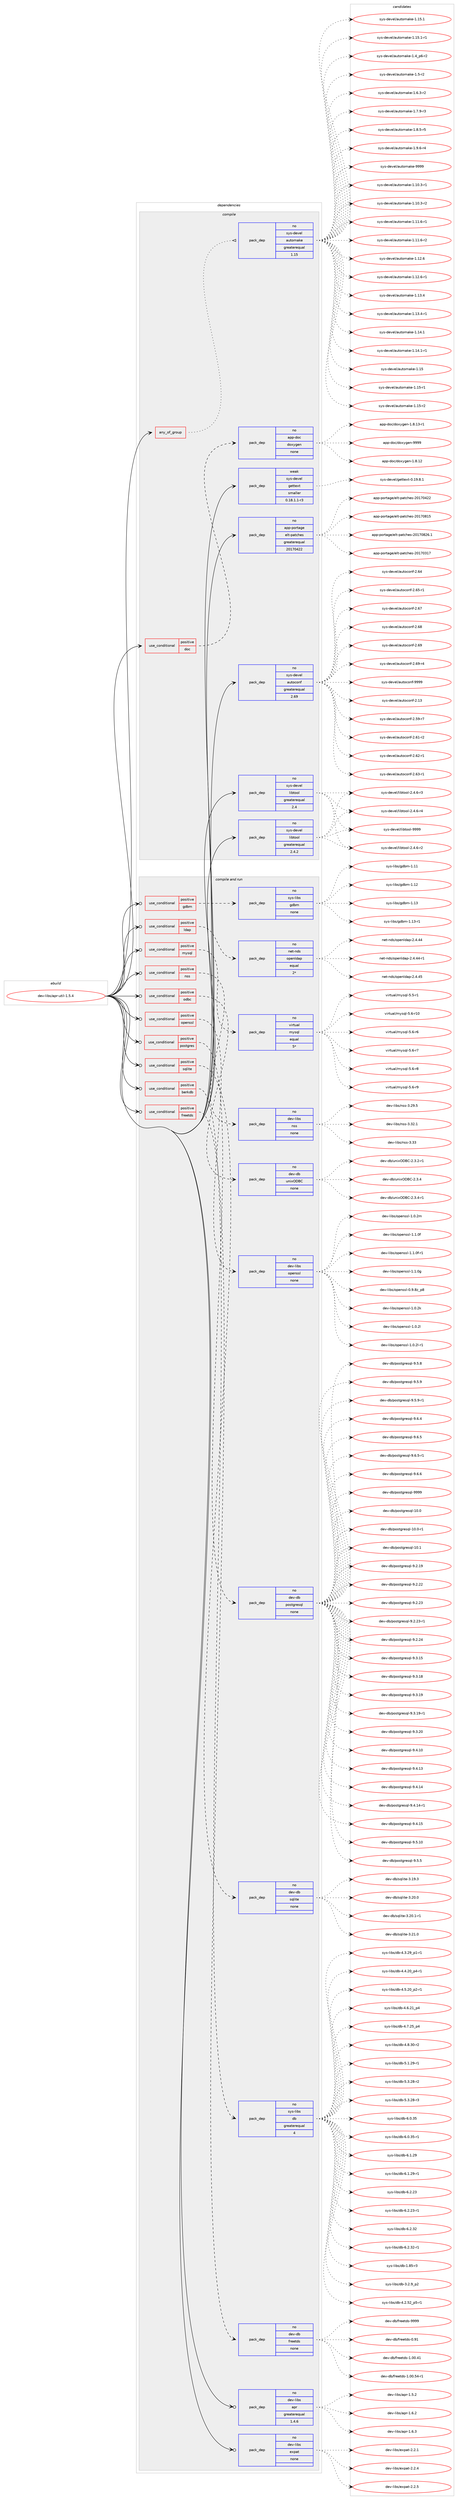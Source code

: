 digraph prolog {

# *************
# Graph options
# *************

newrank=true;
concentrate=true;
compound=true;
graph [rankdir=LR,fontname=Helvetica,fontsize=10,ranksep=1.5];#, ranksep=2.5, nodesep=0.2];
edge  [arrowhead=vee];
node  [fontname=Helvetica,fontsize=10];

# **********
# The ebuild
# **********

subgraph cluster_leftcol {
color=gray;
rank=same;
label=<<i>ebuild</i>>;
id [label="dev-libs/apr-util-1.5.4", color=red, width=4, href="../dev-libs/apr-util-1.5.4.svg"];
}

# ****************
# The dependencies
# ****************

subgraph cluster_midcol {
color=gray;
label=<<i>dependencies</i>>;
subgraph cluster_compile {
fillcolor="#eeeeee";
style=filled;
label=<<i>compile</i>>;
subgraph any3181 {
dependency111202 [label=<<TABLE BORDER="0" CELLBORDER="1" CELLSPACING="0" CELLPADDING="4"><TR><TD CELLPADDING="10">any_of_group</TD></TR></TABLE>>, shape=none, color=red];subgraph pack83842 {
dependency111203 [label=<<TABLE BORDER="0" CELLBORDER="1" CELLSPACING="0" CELLPADDING="4" WIDTH="220"><TR><TD ROWSPAN="6" CELLPADDING="30">pack_dep</TD></TR><TR><TD WIDTH="110">no</TD></TR><TR><TD>sys-devel</TD></TR><TR><TD>automake</TD></TR><TR><TD>greaterequal</TD></TR><TR><TD>1.15</TD></TR></TABLE>>, shape=none, color=blue];
}
dependency111202:e -> dependency111203:w [weight=20,style="dotted",arrowhead="oinv"];
}
id:e -> dependency111202:w [weight=20,style="solid",arrowhead="vee"];
subgraph cond24149 {
dependency111204 [label=<<TABLE BORDER="0" CELLBORDER="1" CELLSPACING="0" CELLPADDING="4"><TR><TD ROWSPAN="3" CELLPADDING="10">use_conditional</TD></TR><TR><TD>positive</TD></TR><TR><TD>doc</TD></TR></TABLE>>, shape=none, color=red];
subgraph pack83843 {
dependency111205 [label=<<TABLE BORDER="0" CELLBORDER="1" CELLSPACING="0" CELLPADDING="4" WIDTH="220"><TR><TD ROWSPAN="6" CELLPADDING="30">pack_dep</TD></TR><TR><TD WIDTH="110">no</TD></TR><TR><TD>app-doc</TD></TR><TR><TD>doxygen</TD></TR><TR><TD>none</TD></TR><TR><TD></TD></TR></TABLE>>, shape=none, color=blue];
}
dependency111204:e -> dependency111205:w [weight=20,style="dashed",arrowhead="vee"];
}
id:e -> dependency111204:w [weight=20,style="solid",arrowhead="vee"];
subgraph pack83844 {
dependency111206 [label=<<TABLE BORDER="0" CELLBORDER="1" CELLSPACING="0" CELLPADDING="4" WIDTH="220"><TR><TD ROWSPAN="6" CELLPADDING="30">pack_dep</TD></TR><TR><TD WIDTH="110">no</TD></TR><TR><TD>app-portage</TD></TR><TR><TD>elt-patches</TD></TR><TR><TD>greaterequal</TD></TR><TR><TD>20170422</TD></TR></TABLE>>, shape=none, color=blue];
}
id:e -> dependency111206:w [weight=20,style="solid",arrowhead="vee"];
subgraph pack83845 {
dependency111207 [label=<<TABLE BORDER="0" CELLBORDER="1" CELLSPACING="0" CELLPADDING="4" WIDTH="220"><TR><TD ROWSPAN="6" CELLPADDING="30">pack_dep</TD></TR><TR><TD WIDTH="110">no</TD></TR><TR><TD>sys-devel</TD></TR><TR><TD>autoconf</TD></TR><TR><TD>greaterequal</TD></TR><TR><TD>2.69</TD></TR></TABLE>>, shape=none, color=blue];
}
id:e -> dependency111207:w [weight=20,style="solid",arrowhead="vee"];
subgraph pack83846 {
dependency111208 [label=<<TABLE BORDER="0" CELLBORDER="1" CELLSPACING="0" CELLPADDING="4" WIDTH="220"><TR><TD ROWSPAN="6" CELLPADDING="30">pack_dep</TD></TR><TR><TD WIDTH="110">no</TD></TR><TR><TD>sys-devel</TD></TR><TR><TD>libtool</TD></TR><TR><TD>greaterequal</TD></TR><TR><TD>2.4</TD></TR></TABLE>>, shape=none, color=blue];
}
id:e -> dependency111208:w [weight=20,style="solid",arrowhead="vee"];
subgraph pack83847 {
dependency111209 [label=<<TABLE BORDER="0" CELLBORDER="1" CELLSPACING="0" CELLPADDING="4" WIDTH="220"><TR><TD ROWSPAN="6" CELLPADDING="30">pack_dep</TD></TR><TR><TD WIDTH="110">no</TD></TR><TR><TD>sys-devel</TD></TR><TR><TD>libtool</TD></TR><TR><TD>greaterequal</TD></TR><TR><TD>2.4.2</TD></TR></TABLE>>, shape=none, color=blue];
}
id:e -> dependency111209:w [weight=20,style="solid",arrowhead="vee"];
subgraph pack83848 {
dependency111210 [label=<<TABLE BORDER="0" CELLBORDER="1" CELLSPACING="0" CELLPADDING="4" WIDTH="220"><TR><TD ROWSPAN="6" CELLPADDING="30">pack_dep</TD></TR><TR><TD WIDTH="110">weak</TD></TR><TR><TD>sys-devel</TD></TR><TR><TD>gettext</TD></TR><TR><TD>smaller</TD></TR><TR><TD>0.18.1.1-r3</TD></TR></TABLE>>, shape=none, color=blue];
}
id:e -> dependency111210:w [weight=20,style="solid",arrowhead="vee"];
}
subgraph cluster_compileandrun {
fillcolor="#eeeeee";
style=filled;
label=<<i>compile and run</i>>;
subgraph cond24150 {
dependency111211 [label=<<TABLE BORDER="0" CELLBORDER="1" CELLSPACING="0" CELLPADDING="4"><TR><TD ROWSPAN="3" CELLPADDING="10">use_conditional</TD></TR><TR><TD>positive</TD></TR><TR><TD>berkdb</TD></TR></TABLE>>, shape=none, color=red];
subgraph pack83849 {
dependency111212 [label=<<TABLE BORDER="0" CELLBORDER="1" CELLSPACING="0" CELLPADDING="4" WIDTH="220"><TR><TD ROWSPAN="6" CELLPADDING="30">pack_dep</TD></TR><TR><TD WIDTH="110">no</TD></TR><TR><TD>sys-libs</TD></TR><TR><TD>db</TD></TR><TR><TD>greaterequal</TD></TR><TR><TD>4</TD></TR></TABLE>>, shape=none, color=blue];
}
dependency111211:e -> dependency111212:w [weight=20,style="dashed",arrowhead="vee"];
}
id:e -> dependency111211:w [weight=20,style="solid",arrowhead="odotvee"];
subgraph cond24151 {
dependency111213 [label=<<TABLE BORDER="0" CELLBORDER="1" CELLSPACING="0" CELLPADDING="4"><TR><TD ROWSPAN="3" CELLPADDING="10">use_conditional</TD></TR><TR><TD>positive</TD></TR><TR><TD>freetds</TD></TR></TABLE>>, shape=none, color=red];
subgraph pack83850 {
dependency111214 [label=<<TABLE BORDER="0" CELLBORDER="1" CELLSPACING="0" CELLPADDING="4" WIDTH="220"><TR><TD ROWSPAN="6" CELLPADDING="30">pack_dep</TD></TR><TR><TD WIDTH="110">no</TD></TR><TR><TD>dev-db</TD></TR><TR><TD>freetds</TD></TR><TR><TD>none</TD></TR><TR><TD></TD></TR></TABLE>>, shape=none, color=blue];
}
dependency111213:e -> dependency111214:w [weight=20,style="dashed",arrowhead="vee"];
}
id:e -> dependency111213:w [weight=20,style="solid",arrowhead="odotvee"];
subgraph cond24152 {
dependency111215 [label=<<TABLE BORDER="0" CELLBORDER="1" CELLSPACING="0" CELLPADDING="4"><TR><TD ROWSPAN="3" CELLPADDING="10">use_conditional</TD></TR><TR><TD>positive</TD></TR><TR><TD>gdbm</TD></TR></TABLE>>, shape=none, color=red];
subgraph pack83851 {
dependency111216 [label=<<TABLE BORDER="0" CELLBORDER="1" CELLSPACING="0" CELLPADDING="4" WIDTH="220"><TR><TD ROWSPAN="6" CELLPADDING="30">pack_dep</TD></TR><TR><TD WIDTH="110">no</TD></TR><TR><TD>sys-libs</TD></TR><TR><TD>gdbm</TD></TR><TR><TD>none</TD></TR><TR><TD></TD></TR></TABLE>>, shape=none, color=blue];
}
dependency111215:e -> dependency111216:w [weight=20,style="dashed",arrowhead="vee"];
}
id:e -> dependency111215:w [weight=20,style="solid",arrowhead="odotvee"];
subgraph cond24153 {
dependency111217 [label=<<TABLE BORDER="0" CELLBORDER="1" CELLSPACING="0" CELLPADDING="4"><TR><TD ROWSPAN="3" CELLPADDING="10">use_conditional</TD></TR><TR><TD>positive</TD></TR><TR><TD>ldap</TD></TR></TABLE>>, shape=none, color=red];
subgraph pack83852 {
dependency111218 [label=<<TABLE BORDER="0" CELLBORDER="1" CELLSPACING="0" CELLPADDING="4" WIDTH="220"><TR><TD ROWSPAN="6" CELLPADDING="30">pack_dep</TD></TR><TR><TD WIDTH="110">no</TD></TR><TR><TD>net-nds</TD></TR><TR><TD>openldap</TD></TR><TR><TD>equal</TD></TR><TR><TD>2*</TD></TR></TABLE>>, shape=none, color=blue];
}
dependency111217:e -> dependency111218:w [weight=20,style="dashed",arrowhead="vee"];
}
id:e -> dependency111217:w [weight=20,style="solid",arrowhead="odotvee"];
subgraph cond24154 {
dependency111219 [label=<<TABLE BORDER="0" CELLBORDER="1" CELLSPACING="0" CELLPADDING="4"><TR><TD ROWSPAN="3" CELLPADDING="10">use_conditional</TD></TR><TR><TD>positive</TD></TR><TR><TD>mysql</TD></TR></TABLE>>, shape=none, color=red];
subgraph pack83853 {
dependency111220 [label=<<TABLE BORDER="0" CELLBORDER="1" CELLSPACING="0" CELLPADDING="4" WIDTH="220"><TR><TD ROWSPAN="6" CELLPADDING="30">pack_dep</TD></TR><TR><TD WIDTH="110">no</TD></TR><TR><TD>virtual</TD></TR><TR><TD>mysql</TD></TR><TR><TD>equal</TD></TR><TR><TD>5*</TD></TR></TABLE>>, shape=none, color=blue];
}
dependency111219:e -> dependency111220:w [weight=20,style="dashed",arrowhead="vee"];
}
id:e -> dependency111219:w [weight=20,style="solid",arrowhead="odotvee"];
subgraph cond24155 {
dependency111221 [label=<<TABLE BORDER="0" CELLBORDER="1" CELLSPACING="0" CELLPADDING="4"><TR><TD ROWSPAN="3" CELLPADDING="10">use_conditional</TD></TR><TR><TD>positive</TD></TR><TR><TD>nss</TD></TR></TABLE>>, shape=none, color=red];
subgraph pack83854 {
dependency111222 [label=<<TABLE BORDER="0" CELLBORDER="1" CELLSPACING="0" CELLPADDING="4" WIDTH="220"><TR><TD ROWSPAN="6" CELLPADDING="30">pack_dep</TD></TR><TR><TD WIDTH="110">no</TD></TR><TR><TD>dev-libs</TD></TR><TR><TD>nss</TD></TR><TR><TD>none</TD></TR><TR><TD></TD></TR></TABLE>>, shape=none, color=blue];
}
dependency111221:e -> dependency111222:w [weight=20,style="dashed",arrowhead="vee"];
}
id:e -> dependency111221:w [weight=20,style="solid",arrowhead="odotvee"];
subgraph cond24156 {
dependency111223 [label=<<TABLE BORDER="0" CELLBORDER="1" CELLSPACING="0" CELLPADDING="4"><TR><TD ROWSPAN="3" CELLPADDING="10">use_conditional</TD></TR><TR><TD>positive</TD></TR><TR><TD>odbc</TD></TR></TABLE>>, shape=none, color=red];
subgraph pack83855 {
dependency111224 [label=<<TABLE BORDER="0" CELLBORDER="1" CELLSPACING="0" CELLPADDING="4" WIDTH="220"><TR><TD ROWSPAN="6" CELLPADDING="30">pack_dep</TD></TR><TR><TD WIDTH="110">no</TD></TR><TR><TD>dev-db</TD></TR><TR><TD>unixODBC</TD></TR><TR><TD>none</TD></TR><TR><TD></TD></TR></TABLE>>, shape=none, color=blue];
}
dependency111223:e -> dependency111224:w [weight=20,style="dashed",arrowhead="vee"];
}
id:e -> dependency111223:w [weight=20,style="solid",arrowhead="odotvee"];
subgraph cond24157 {
dependency111225 [label=<<TABLE BORDER="0" CELLBORDER="1" CELLSPACING="0" CELLPADDING="4"><TR><TD ROWSPAN="3" CELLPADDING="10">use_conditional</TD></TR><TR><TD>positive</TD></TR><TR><TD>openssl</TD></TR></TABLE>>, shape=none, color=red];
subgraph pack83856 {
dependency111226 [label=<<TABLE BORDER="0" CELLBORDER="1" CELLSPACING="0" CELLPADDING="4" WIDTH="220"><TR><TD ROWSPAN="6" CELLPADDING="30">pack_dep</TD></TR><TR><TD WIDTH="110">no</TD></TR><TR><TD>dev-libs</TD></TR><TR><TD>openssl</TD></TR><TR><TD>none</TD></TR><TR><TD></TD></TR></TABLE>>, shape=none, color=blue];
}
dependency111225:e -> dependency111226:w [weight=20,style="dashed",arrowhead="vee"];
}
id:e -> dependency111225:w [weight=20,style="solid",arrowhead="odotvee"];
subgraph cond24158 {
dependency111227 [label=<<TABLE BORDER="0" CELLBORDER="1" CELLSPACING="0" CELLPADDING="4"><TR><TD ROWSPAN="3" CELLPADDING="10">use_conditional</TD></TR><TR><TD>positive</TD></TR><TR><TD>postgres</TD></TR></TABLE>>, shape=none, color=red];
subgraph pack83857 {
dependency111228 [label=<<TABLE BORDER="0" CELLBORDER="1" CELLSPACING="0" CELLPADDING="4" WIDTH="220"><TR><TD ROWSPAN="6" CELLPADDING="30">pack_dep</TD></TR><TR><TD WIDTH="110">no</TD></TR><TR><TD>dev-db</TD></TR><TR><TD>postgresql</TD></TR><TR><TD>none</TD></TR><TR><TD></TD></TR></TABLE>>, shape=none, color=blue];
}
dependency111227:e -> dependency111228:w [weight=20,style="dashed",arrowhead="vee"];
}
id:e -> dependency111227:w [weight=20,style="solid",arrowhead="odotvee"];
subgraph cond24159 {
dependency111229 [label=<<TABLE BORDER="0" CELLBORDER="1" CELLSPACING="0" CELLPADDING="4"><TR><TD ROWSPAN="3" CELLPADDING="10">use_conditional</TD></TR><TR><TD>positive</TD></TR><TR><TD>sqlite</TD></TR></TABLE>>, shape=none, color=red];
subgraph pack83858 {
dependency111230 [label=<<TABLE BORDER="0" CELLBORDER="1" CELLSPACING="0" CELLPADDING="4" WIDTH="220"><TR><TD ROWSPAN="6" CELLPADDING="30">pack_dep</TD></TR><TR><TD WIDTH="110">no</TD></TR><TR><TD>dev-db</TD></TR><TR><TD>sqlite</TD></TR><TR><TD>none</TD></TR><TR><TD></TD></TR></TABLE>>, shape=none, color=blue];
}
dependency111229:e -> dependency111230:w [weight=20,style="dashed",arrowhead="vee"];
}
id:e -> dependency111229:w [weight=20,style="solid",arrowhead="odotvee"];
subgraph pack83859 {
dependency111231 [label=<<TABLE BORDER="0" CELLBORDER="1" CELLSPACING="0" CELLPADDING="4" WIDTH="220"><TR><TD ROWSPAN="6" CELLPADDING="30">pack_dep</TD></TR><TR><TD WIDTH="110">no</TD></TR><TR><TD>dev-libs</TD></TR><TR><TD>apr</TD></TR><TR><TD>greaterequal</TD></TR><TR><TD>1.4.6</TD></TR></TABLE>>, shape=none, color=blue];
}
id:e -> dependency111231:w [weight=20,style="solid",arrowhead="odotvee"];
subgraph pack83860 {
dependency111232 [label=<<TABLE BORDER="0" CELLBORDER="1" CELLSPACING="0" CELLPADDING="4" WIDTH="220"><TR><TD ROWSPAN="6" CELLPADDING="30">pack_dep</TD></TR><TR><TD WIDTH="110">no</TD></TR><TR><TD>dev-libs</TD></TR><TR><TD>expat</TD></TR><TR><TD>none</TD></TR><TR><TD></TD></TR></TABLE>>, shape=none, color=blue];
}
id:e -> dependency111232:w [weight=20,style="solid",arrowhead="odotvee"];
}
subgraph cluster_run {
fillcolor="#eeeeee";
style=filled;
label=<<i>run</i>>;
}
}

# **************
# The candidates
# **************

subgraph cluster_choices {
rank=same;
color=gray;
label=<<i>candidates</i>>;

subgraph choice83842 {
color=black;
nodesep=1;
choice11512111545100101118101108479711711611110997107101454946494846514511449 [label="sys-devel/automake-1.10.3-r1", color=red, width=4,href="../sys-devel/automake-1.10.3-r1.svg"];
choice11512111545100101118101108479711711611110997107101454946494846514511450 [label="sys-devel/automake-1.10.3-r2", color=red, width=4,href="../sys-devel/automake-1.10.3-r2.svg"];
choice11512111545100101118101108479711711611110997107101454946494946544511449 [label="sys-devel/automake-1.11.6-r1", color=red, width=4,href="../sys-devel/automake-1.11.6-r1.svg"];
choice11512111545100101118101108479711711611110997107101454946494946544511450 [label="sys-devel/automake-1.11.6-r2", color=red, width=4,href="../sys-devel/automake-1.11.6-r2.svg"];
choice1151211154510010111810110847971171161111099710710145494649504654 [label="sys-devel/automake-1.12.6", color=red, width=4,href="../sys-devel/automake-1.12.6.svg"];
choice11512111545100101118101108479711711611110997107101454946495046544511449 [label="sys-devel/automake-1.12.6-r1", color=red, width=4,href="../sys-devel/automake-1.12.6-r1.svg"];
choice1151211154510010111810110847971171161111099710710145494649514652 [label="sys-devel/automake-1.13.4", color=red, width=4,href="../sys-devel/automake-1.13.4.svg"];
choice11512111545100101118101108479711711611110997107101454946495146524511449 [label="sys-devel/automake-1.13.4-r1", color=red, width=4,href="../sys-devel/automake-1.13.4-r1.svg"];
choice1151211154510010111810110847971171161111099710710145494649524649 [label="sys-devel/automake-1.14.1", color=red, width=4,href="../sys-devel/automake-1.14.1.svg"];
choice11512111545100101118101108479711711611110997107101454946495246494511449 [label="sys-devel/automake-1.14.1-r1", color=red, width=4,href="../sys-devel/automake-1.14.1-r1.svg"];
choice115121115451001011181011084797117116111109971071014549464953 [label="sys-devel/automake-1.15", color=red, width=4,href="../sys-devel/automake-1.15.svg"];
choice1151211154510010111810110847971171161111099710710145494649534511449 [label="sys-devel/automake-1.15-r1", color=red, width=4,href="../sys-devel/automake-1.15-r1.svg"];
choice1151211154510010111810110847971171161111099710710145494649534511450 [label="sys-devel/automake-1.15-r2", color=red, width=4,href="../sys-devel/automake-1.15-r2.svg"];
choice1151211154510010111810110847971171161111099710710145494649534649 [label="sys-devel/automake-1.15.1", color=red, width=4,href="../sys-devel/automake-1.15.1.svg"];
choice11512111545100101118101108479711711611110997107101454946495346494511449 [label="sys-devel/automake-1.15.1-r1", color=red, width=4,href="../sys-devel/automake-1.15.1-r1.svg"];
choice115121115451001011181011084797117116111109971071014549465295112544511450 [label="sys-devel/automake-1.4_p6-r2", color=red, width=4,href="../sys-devel/automake-1.4_p6-r2.svg"];
choice11512111545100101118101108479711711611110997107101454946534511450 [label="sys-devel/automake-1.5-r2", color=red, width=4,href="../sys-devel/automake-1.5-r2.svg"];
choice115121115451001011181011084797117116111109971071014549465446514511450 [label="sys-devel/automake-1.6.3-r2", color=red, width=4,href="../sys-devel/automake-1.6.3-r2.svg"];
choice115121115451001011181011084797117116111109971071014549465546574511451 [label="sys-devel/automake-1.7.9-r3", color=red, width=4,href="../sys-devel/automake-1.7.9-r3.svg"];
choice115121115451001011181011084797117116111109971071014549465646534511453 [label="sys-devel/automake-1.8.5-r5", color=red, width=4,href="../sys-devel/automake-1.8.5-r5.svg"];
choice115121115451001011181011084797117116111109971071014549465746544511452 [label="sys-devel/automake-1.9.6-r4", color=red, width=4,href="../sys-devel/automake-1.9.6-r4.svg"];
choice115121115451001011181011084797117116111109971071014557575757 [label="sys-devel/automake-9999", color=red, width=4,href="../sys-devel/automake-9999.svg"];
dependency111203:e -> choice11512111545100101118101108479711711611110997107101454946494846514511449:w [style=dotted,weight="100"];
dependency111203:e -> choice11512111545100101118101108479711711611110997107101454946494846514511450:w [style=dotted,weight="100"];
dependency111203:e -> choice11512111545100101118101108479711711611110997107101454946494946544511449:w [style=dotted,weight="100"];
dependency111203:e -> choice11512111545100101118101108479711711611110997107101454946494946544511450:w [style=dotted,weight="100"];
dependency111203:e -> choice1151211154510010111810110847971171161111099710710145494649504654:w [style=dotted,weight="100"];
dependency111203:e -> choice11512111545100101118101108479711711611110997107101454946495046544511449:w [style=dotted,weight="100"];
dependency111203:e -> choice1151211154510010111810110847971171161111099710710145494649514652:w [style=dotted,weight="100"];
dependency111203:e -> choice11512111545100101118101108479711711611110997107101454946495146524511449:w [style=dotted,weight="100"];
dependency111203:e -> choice1151211154510010111810110847971171161111099710710145494649524649:w [style=dotted,weight="100"];
dependency111203:e -> choice11512111545100101118101108479711711611110997107101454946495246494511449:w [style=dotted,weight="100"];
dependency111203:e -> choice115121115451001011181011084797117116111109971071014549464953:w [style=dotted,weight="100"];
dependency111203:e -> choice1151211154510010111810110847971171161111099710710145494649534511449:w [style=dotted,weight="100"];
dependency111203:e -> choice1151211154510010111810110847971171161111099710710145494649534511450:w [style=dotted,weight="100"];
dependency111203:e -> choice1151211154510010111810110847971171161111099710710145494649534649:w [style=dotted,weight="100"];
dependency111203:e -> choice11512111545100101118101108479711711611110997107101454946495346494511449:w [style=dotted,weight="100"];
dependency111203:e -> choice115121115451001011181011084797117116111109971071014549465295112544511450:w [style=dotted,weight="100"];
dependency111203:e -> choice11512111545100101118101108479711711611110997107101454946534511450:w [style=dotted,weight="100"];
dependency111203:e -> choice115121115451001011181011084797117116111109971071014549465446514511450:w [style=dotted,weight="100"];
dependency111203:e -> choice115121115451001011181011084797117116111109971071014549465546574511451:w [style=dotted,weight="100"];
dependency111203:e -> choice115121115451001011181011084797117116111109971071014549465646534511453:w [style=dotted,weight="100"];
dependency111203:e -> choice115121115451001011181011084797117116111109971071014549465746544511452:w [style=dotted,weight="100"];
dependency111203:e -> choice115121115451001011181011084797117116111109971071014557575757:w [style=dotted,weight="100"];
}
subgraph choice83843 {
color=black;
nodesep=1;
choice9711211245100111994710011112012110310111045494656464950 [label="app-doc/doxygen-1.8.12", color=red, width=4,href="../app-doc/doxygen-1.8.12.svg"];
choice97112112451001119947100111120121103101110454946564649514511449 [label="app-doc/doxygen-1.8.13-r1", color=red, width=4,href="../app-doc/doxygen-1.8.13-r1.svg"];
choice971121124510011199471001111201211031011104557575757 [label="app-doc/doxygen-9999", color=red, width=4,href="../app-doc/doxygen-9999.svg"];
dependency111205:e -> choice9711211245100111994710011112012110310111045494656464950:w [style=dotted,weight="100"];
dependency111205:e -> choice97112112451001119947100111120121103101110454946564649514511449:w [style=dotted,weight="100"];
dependency111205:e -> choice971121124510011199471001111201211031011104557575757:w [style=dotted,weight="100"];
}
subgraph choice83844 {
color=black;
nodesep=1;
choice97112112451121111141169710310147101108116451129711699104101115455048495548514955 [label="app-portage/elt-patches-20170317", color=red, width=4,href="../app-portage/elt-patches-20170317.svg"];
choice97112112451121111141169710310147101108116451129711699104101115455048495548525050 [label="app-portage/elt-patches-20170422", color=red, width=4,href="../app-portage/elt-patches-20170422.svg"];
choice97112112451121111141169710310147101108116451129711699104101115455048495548564953 [label="app-portage/elt-patches-20170815", color=red, width=4,href="../app-portage/elt-patches-20170815.svg"];
choice971121124511211111411697103101471011081164511297116991041011154550484955485650544649 [label="app-portage/elt-patches-20170826.1", color=red, width=4,href="../app-portage/elt-patches-20170826.1.svg"];
dependency111206:e -> choice97112112451121111141169710310147101108116451129711699104101115455048495548514955:w [style=dotted,weight="100"];
dependency111206:e -> choice97112112451121111141169710310147101108116451129711699104101115455048495548525050:w [style=dotted,weight="100"];
dependency111206:e -> choice97112112451121111141169710310147101108116451129711699104101115455048495548564953:w [style=dotted,weight="100"];
dependency111206:e -> choice971121124511211111411697103101471011081164511297116991041011154550484955485650544649:w [style=dotted,weight="100"];
}
subgraph choice83845 {
color=black;
nodesep=1;
choice115121115451001011181011084797117116111991111101024550464951 [label="sys-devel/autoconf-2.13", color=red, width=4,href="../sys-devel/autoconf-2.13.svg"];
choice1151211154510010111810110847971171161119911111010245504653574511455 [label="sys-devel/autoconf-2.59-r7", color=red, width=4,href="../sys-devel/autoconf-2.59-r7.svg"];
choice1151211154510010111810110847971171161119911111010245504654494511450 [label="sys-devel/autoconf-2.61-r2", color=red, width=4,href="../sys-devel/autoconf-2.61-r2.svg"];
choice1151211154510010111810110847971171161119911111010245504654504511449 [label="sys-devel/autoconf-2.62-r1", color=red, width=4,href="../sys-devel/autoconf-2.62-r1.svg"];
choice1151211154510010111810110847971171161119911111010245504654514511449 [label="sys-devel/autoconf-2.63-r1", color=red, width=4,href="../sys-devel/autoconf-2.63-r1.svg"];
choice115121115451001011181011084797117116111991111101024550465452 [label="sys-devel/autoconf-2.64", color=red, width=4,href="../sys-devel/autoconf-2.64.svg"];
choice1151211154510010111810110847971171161119911111010245504654534511449 [label="sys-devel/autoconf-2.65-r1", color=red, width=4,href="../sys-devel/autoconf-2.65-r1.svg"];
choice115121115451001011181011084797117116111991111101024550465455 [label="sys-devel/autoconf-2.67", color=red, width=4,href="../sys-devel/autoconf-2.67.svg"];
choice115121115451001011181011084797117116111991111101024550465456 [label="sys-devel/autoconf-2.68", color=red, width=4,href="../sys-devel/autoconf-2.68.svg"];
choice115121115451001011181011084797117116111991111101024550465457 [label="sys-devel/autoconf-2.69", color=red, width=4,href="../sys-devel/autoconf-2.69.svg"];
choice1151211154510010111810110847971171161119911111010245504654574511452 [label="sys-devel/autoconf-2.69-r4", color=red, width=4,href="../sys-devel/autoconf-2.69-r4.svg"];
choice115121115451001011181011084797117116111991111101024557575757 [label="sys-devel/autoconf-9999", color=red, width=4,href="../sys-devel/autoconf-9999.svg"];
dependency111207:e -> choice115121115451001011181011084797117116111991111101024550464951:w [style=dotted,weight="100"];
dependency111207:e -> choice1151211154510010111810110847971171161119911111010245504653574511455:w [style=dotted,weight="100"];
dependency111207:e -> choice1151211154510010111810110847971171161119911111010245504654494511450:w [style=dotted,weight="100"];
dependency111207:e -> choice1151211154510010111810110847971171161119911111010245504654504511449:w [style=dotted,weight="100"];
dependency111207:e -> choice1151211154510010111810110847971171161119911111010245504654514511449:w [style=dotted,weight="100"];
dependency111207:e -> choice115121115451001011181011084797117116111991111101024550465452:w [style=dotted,weight="100"];
dependency111207:e -> choice1151211154510010111810110847971171161119911111010245504654534511449:w [style=dotted,weight="100"];
dependency111207:e -> choice115121115451001011181011084797117116111991111101024550465455:w [style=dotted,weight="100"];
dependency111207:e -> choice115121115451001011181011084797117116111991111101024550465456:w [style=dotted,weight="100"];
dependency111207:e -> choice115121115451001011181011084797117116111991111101024550465457:w [style=dotted,weight="100"];
dependency111207:e -> choice1151211154510010111810110847971171161119911111010245504654574511452:w [style=dotted,weight="100"];
dependency111207:e -> choice115121115451001011181011084797117116111991111101024557575757:w [style=dotted,weight="100"];
}
subgraph choice83846 {
color=black;
nodesep=1;
choice1151211154510010111810110847108105981161111111084550465246544511450 [label="sys-devel/libtool-2.4.6-r2", color=red, width=4,href="../sys-devel/libtool-2.4.6-r2.svg"];
choice1151211154510010111810110847108105981161111111084550465246544511451 [label="sys-devel/libtool-2.4.6-r3", color=red, width=4,href="../sys-devel/libtool-2.4.6-r3.svg"];
choice1151211154510010111810110847108105981161111111084550465246544511452 [label="sys-devel/libtool-2.4.6-r4", color=red, width=4,href="../sys-devel/libtool-2.4.6-r4.svg"];
choice1151211154510010111810110847108105981161111111084557575757 [label="sys-devel/libtool-9999", color=red, width=4,href="../sys-devel/libtool-9999.svg"];
dependency111208:e -> choice1151211154510010111810110847108105981161111111084550465246544511450:w [style=dotted,weight="100"];
dependency111208:e -> choice1151211154510010111810110847108105981161111111084550465246544511451:w [style=dotted,weight="100"];
dependency111208:e -> choice1151211154510010111810110847108105981161111111084550465246544511452:w [style=dotted,weight="100"];
dependency111208:e -> choice1151211154510010111810110847108105981161111111084557575757:w [style=dotted,weight="100"];
}
subgraph choice83847 {
color=black;
nodesep=1;
choice1151211154510010111810110847108105981161111111084550465246544511450 [label="sys-devel/libtool-2.4.6-r2", color=red, width=4,href="../sys-devel/libtool-2.4.6-r2.svg"];
choice1151211154510010111810110847108105981161111111084550465246544511451 [label="sys-devel/libtool-2.4.6-r3", color=red, width=4,href="../sys-devel/libtool-2.4.6-r3.svg"];
choice1151211154510010111810110847108105981161111111084550465246544511452 [label="sys-devel/libtool-2.4.6-r4", color=red, width=4,href="../sys-devel/libtool-2.4.6-r4.svg"];
choice1151211154510010111810110847108105981161111111084557575757 [label="sys-devel/libtool-9999", color=red, width=4,href="../sys-devel/libtool-9999.svg"];
dependency111209:e -> choice1151211154510010111810110847108105981161111111084550465246544511450:w [style=dotted,weight="100"];
dependency111209:e -> choice1151211154510010111810110847108105981161111111084550465246544511451:w [style=dotted,weight="100"];
dependency111209:e -> choice1151211154510010111810110847108105981161111111084550465246544511452:w [style=dotted,weight="100"];
dependency111209:e -> choice1151211154510010111810110847108105981161111111084557575757:w [style=dotted,weight="100"];
}
subgraph choice83848 {
color=black;
nodesep=1;
choice1151211154510010111810110847103101116116101120116454846495746564649 [label="sys-devel/gettext-0.19.8.1", color=red, width=4,href="../sys-devel/gettext-0.19.8.1.svg"];
dependency111210:e -> choice1151211154510010111810110847103101116116101120116454846495746564649:w [style=dotted,weight="100"];
}
subgraph choice83849 {
color=black;
nodesep=1;
choice1151211154510810598115471009845494656534511451 [label="sys-libs/db-1.85-r3", color=red, width=4,href="../sys-libs/db-1.85-r3.svg"];
choice115121115451081059811547100984551465046579511250 [label="sys-libs/db-3.2.9_p2", color=red, width=4,href="../sys-libs/db-3.2.9_p2.svg"];
choice115121115451081059811547100984552465046535095112534511449 [label="sys-libs/db-4.2.52_p5-r1", color=red, width=4,href="../sys-libs/db-4.2.52_p5-r1.svg"];
choice115121115451081059811547100984552465146505795112494511449 [label="sys-libs/db-4.3.29_p1-r1", color=red, width=4,href="../sys-libs/db-4.3.29_p1-r1.svg"];
choice115121115451081059811547100984552465246504895112524511449 [label="sys-libs/db-4.4.20_p4-r1", color=red, width=4,href="../sys-libs/db-4.4.20_p4-r1.svg"];
choice115121115451081059811547100984552465346504895112504511449 [label="sys-libs/db-4.5.20_p2-r1", color=red, width=4,href="../sys-libs/db-4.5.20_p2-r1.svg"];
choice11512111545108105981154710098455246544650499511252 [label="sys-libs/db-4.6.21_p4", color=red, width=4,href="../sys-libs/db-4.6.21_p4.svg"];
choice11512111545108105981154710098455246554650539511252 [label="sys-libs/db-4.7.25_p4", color=red, width=4,href="../sys-libs/db-4.7.25_p4.svg"];
choice11512111545108105981154710098455246564651484511450 [label="sys-libs/db-4.8.30-r2", color=red, width=4,href="../sys-libs/db-4.8.30-r2.svg"];
choice11512111545108105981154710098455346494650574511449 [label="sys-libs/db-5.1.29-r1", color=red, width=4,href="../sys-libs/db-5.1.29-r1.svg"];
choice11512111545108105981154710098455346514650564511450 [label="sys-libs/db-5.3.28-r2", color=red, width=4,href="../sys-libs/db-5.3.28-r2.svg"];
choice11512111545108105981154710098455346514650564511451 [label="sys-libs/db-5.3.28-r3", color=red, width=4,href="../sys-libs/db-5.3.28-r3.svg"];
choice1151211154510810598115471009845544648465153 [label="sys-libs/db-6.0.35", color=red, width=4,href="../sys-libs/db-6.0.35.svg"];
choice11512111545108105981154710098455446484651534511449 [label="sys-libs/db-6.0.35-r1", color=red, width=4,href="../sys-libs/db-6.0.35-r1.svg"];
choice1151211154510810598115471009845544649465057 [label="sys-libs/db-6.1.29", color=red, width=4,href="../sys-libs/db-6.1.29.svg"];
choice11512111545108105981154710098455446494650574511449 [label="sys-libs/db-6.1.29-r1", color=red, width=4,href="../sys-libs/db-6.1.29-r1.svg"];
choice1151211154510810598115471009845544650465051 [label="sys-libs/db-6.2.23", color=red, width=4,href="../sys-libs/db-6.2.23.svg"];
choice11512111545108105981154710098455446504650514511449 [label="sys-libs/db-6.2.23-r1", color=red, width=4,href="../sys-libs/db-6.2.23-r1.svg"];
choice1151211154510810598115471009845544650465150 [label="sys-libs/db-6.2.32", color=red, width=4,href="../sys-libs/db-6.2.32.svg"];
choice11512111545108105981154710098455446504651504511449 [label="sys-libs/db-6.2.32-r1", color=red, width=4,href="../sys-libs/db-6.2.32-r1.svg"];
dependency111212:e -> choice1151211154510810598115471009845494656534511451:w [style=dotted,weight="100"];
dependency111212:e -> choice115121115451081059811547100984551465046579511250:w [style=dotted,weight="100"];
dependency111212:e -> choice115121115451081059811547100984552465046535095112534511449:w [style=dotted,weight="100"];
dependency111212:e -> choice115121115451081059811547100984552465146505795112494511449:w [style=dotted,weight="100"];
dependency111212:e -> choice115121115451081059811547100984552465246504895112524511449:w [style=dotted,weight="100"];
dependency111212:e -> choice115121115451081059811547100984552465346504895112504511449:w [style=dotted,weight="100"];
dependency111212:e -> choice11512111545108105981154710098455246544650499511252:w [style=dotted,weight="100"];
dependency111212:e -> choice11512111545108105981154710098455246554650539511252:w [style=dotted,weight="100"];
dependency111212:e -> choice11512111545108105981154710098455246564651484511450:w [style=dotted,weight="100"];
dependency111212:e -> choice11512111545108105981154710098455346494650574511449:w [style=dotted,weight="100"];
dependency111212:e -> choice11512111545108105981154710098455346514650564511450:w [style=dotted,weight="100"];
dependency111212:e -> choice11512111545108105981154710098455346514650564511451:w [style=dotted,weight="100"];
dependency111212:e -> choice1151211154510810598115471009845544648465153:w [style=dotted,weight="100"];
dependency111212:e -> choice11512111545108105981154710098455446484651534511449:w [style=dotted,weight="100"];
dependency111212:e -> choice1151211154510810598115471009845544649465057:w [style=dotted,weight="100"];
dependency111212:e -> choice11512111545108105981154710098455446494650574511449:w [style=dotted,weight="100"];
dependency111212:e -> choice1151211154510810598115471009845544650465051:w [style=dotted,weight="100"];
dependency111212:e -> choice11512111545108105981154710098455446504650514511449:w [style=dotted,weight="100"];
dependency111212:e -> choice1151211154510810598115471009845544650465150:w [style=dotted,weight="100"];
dependency111212:e -> choice11512111545108105981154710098455446504651504511449:w [style=dotted,weight="100"];
}
subgraph choice83850 {
color=black;
nodesep=1;
choice1001011184510098471021141011011161001154548465749 [label="dev-db/freetds-0.91", color=red, width=4,href="../dev-db/freetds-0.91.svg"];
choice1001011184510098471021141011011161001154549464848465249 [label="dev-db/freetds-1.00.41", color=red, width=4,href="../dev-db/freetds-1.00.41.svg"];
choice10010111845100984710211410110111610011545494648484653524511449 [label="dev-db/freetds-1.00.54-r1", color=red, width=4,href="../dev-db/freetds-1.00.54-r1.svg"];
choice1001011184510098471021141011011161001154557575757 [label="dev-db/freetds-9999", color=red, width=4,href="../dev-db/freetds-9999.svg"];
dependency111214:e -> choice1001011184510098471021141011011161001154548465749:w [style=dotted,weight="100"];
dependency111214:e -> choice1001011184510098471021141011011161001154549464848465249:w [style=dotted,weight="100"];
dependency111214:e -> choice10010111845100984710211410110111610011545494648484653524511449:w [style=dotted,weight="100"];
dependency111214:e -> choice1001011184510098471021141011011161001154557575757:w [style=dotted,weight="100"];
}
subgraph choice83851 {
color=black;
nodesep=1;
choice115121115451081059811547103100981094549464949 [label="sys-libs/gdbm-1.11", color=red, width=4,href="../sys-libs/gdbm-1.11.svg"];
choice115121115451081059811547103100981094549464950 [label="sys-libs/gdbm-1.12", color=red, width=4,href="../sys-libs/gdbm-1.12.svg"];
choice115121115451081059811547103100981094549464951 [label="sys-libs/gdbm-1.13", color=red, width=4,href="../sys-libs/gdbm-1.13.svg"];
choice1151211154510810598115471031009810945494649514511449 [label="sys-libs/gdbm-1.13-r1", color=red, width=4,href="../sys-libs/gdbm-1.13-r1.svg"];
dependency111216:e -> choice115121115451081059811547103100981094549464949:w [style=dotted,weight="100"];
dependency111216:e -> choice115121115451081059811547103100981094549464950:w [style=dotted,weight="100"];
dependency111216:e -> choice115121115451081059811547103100981094549464951:w [style=dotted,weight="100"];
dependency111216:e -> choice1151211154510810598115471031009810945494649514511449:w [style=dotted,weight="100"];
}
subgraph choice83852 {
color=black;
nodesep=1;
choice11010111645110100115471111121011101081009711245504652465252 [label="net-nds/openldap-2.4.44", color=red, width=4,href="../net-nds/openldap-2.4.44.svg"];
choice110101116451101001154711111210111010810097112455046524652524511449 [label="net-nds/openldap-2.4.44-r1", color=red, width=4,href="../net-nds/openldap-2.4.44-r1.svg"];
choice11010111645110100115471111121011101081009711245504652465253 [label="net-nds/openldap-2.4.45", color=red, width=4,href="../net-nds/openldap-2.4.45.svg"];
dependency111218:e -> choice11010111645110100115471111121011101081009711245504652465252:w [style=dotted,weight="100"];
dependency111218:e -> choice110101116451101001154711111210111010810097112455046524652524511449:w [style=dotted,weight="100"];
dependency111218:e -> choice11010111645110100115471111121011101081009711245504652465253:w [style=dotted,weight="100"];
}
subgraph choice83853 {
color=black;
nodesep=1;
choice1181051141161179710847109121115113108455346534511449 [label="virtual/mysql-5.5-r1", color=red, width=4,href="../virtual/mysql-5.5-r1.svg"];
choice118105114116117971084710912111511310845534654451144948 [label="virtual/mysql-5.6-r10", color=red, width=4,href="../virtual/mysql-5.6-r10.svg"];
choice1181051141161179710847109121115113108455346544511454 [label="virtual/mysql-5.6-r6", color=red, width=4,href="../virtual/mysql-5.6-r6.svg"];
choice1181051141161179710847109121115113108455346544511455 [label="virtual/mysql-5.6-r7", color=red, width=4,href="../virtual/mysql-5.6-r7.svg"];
choice1181051141161179710847109121115113108455346544511456 [label="virtual/mysql-5.6-r8", color=red, width=4,href="../virtual/mysql-5.6-r8.svg"];
choice1181051141161179710847109121115113108455346544511457 [label="virtual/mysql-5.6-r9", color=red, width=4,href="../virtual/mysql-5.6-r9.svg"];
dependency111220:e -> choice1181051141161179710847109121115113108455346534511449:w [style=dotted,weight="100"];
dependency111220:e -> choice118105114116117971084710912111511310845534654451144948:w [style=dotted,weight="100"];
dependency111220:e -> choice1181051141161179710847109121115113108455346544511454:w [style=dotted,weight="100"];
dependency111220:e -> choice1181051141161179710847109121115113108455346544511455:w [style=dotted,weight="100"];
dependency111220:e -> choice1181051141161179710847109121115113108455346544511456:w [style=dotted,weight="100"];
dependency111220:e -> choice1181051141161179710847109121115113108455346544511457:w [style=dotted,weight="100"];
}
subgraph choice83854 {
color=black;
nodesep=1;
choice10010111845108105981154711011511545514650574653 [label="dev-libs/nss-3.29.5", color=red, width=4,href="../dev-libs/nss-3.29.5.svg"];
choice10010111845108105981154711011511545514651504649 [label="dev-libs/nss-3.32.1", color=red, width=4,href="../dev-libs/nss-3.32.1.svg"];
choice1001011184510810598115471101151154551465151 [label="dev-libs/nss-3.33", color=red, width=4,href="../dev-libs/nss-3.33.svg"];
dependency111222:e -> choice10010111845108105981154711011511545514650574653:w [style=dotted,weight="100"];
dependency111222:e -> choice10010111845108105981154711011511545514651504649:w [style=dotted,weight="100"];
dependency111222:e -> choice1001011184510810598115471101151154551465151:w [style=dotted,weight="100"];
}
subgraph choice83855 {
color=black;
nodesep=1;
choice100101118451009847117110105120796866674550465146504511449 [label="dev-db/unixODBC-2.3.2-r1", color=red, width=4,href="../dev-db/unixODBC-2.3.2-r1.svg"];
choice10010111845100984711711010512079686667455046514652 [label="dev-db/unixODBC-2.3.4", color=red, width=4,href="../dev-db/unixODBC-2.3.4.svg"];
choice100101118451009847117110105120796866674550465146524511449 [label="dev-db/unixODBC-2.3.4-r1", color=red, width=4,href="../dev-db/unixODBC-2.3.4-r1.svg"];
dependency111224:e -> choice100101118451009847117110105120796866674550465146504511449:w [style=dotted,weight="100"];
dependency111224:e -> choice10010111845100984711711010512079686667455046514652:w [style=dotted,weight="100"];
dependency111224:e -> choice100101118451009847117110105120796866674550465146524511449:w [style=dotted,weight="100"];
}
subgraph choice83856 {
color=black;
nodesep=1;
choice1001011184510810598115471111121011101151151084548465746561229511256 [label="dev-libs/openssl-0.9.8z_p8", color=red, width=4,href="../dev-libs/openssl-0.9.8z_p8.svg"];
choice100101118451081059811547111112101110115115108454946484650107 [label="dev-libs/openssl-1.0.2k", color=red, width=4,href="../dev-libs/openssl-1.0.2k.svg"];
choice100101118451081059811547111112101110115115108454946484650108 [label="dev-libs/openssl-1.0.2l", color=red, width=4,href="../dev-libs/openssl-1.0.2l.svg"];
choice1001011184510810598115471111121011101151151084549464846501084511449 [label="dev-libs/openssl-1.0.2l-r1", color=red, width=4,href="../dev-libs/openssl-1.0.2l-r1.svg"];
choice100101118451081059811547111112101110115115108454946484650109 [label="dev-libs/openssl-1.0.2m", color=red, width=4,href="../dev-libs/openssl-1.0.2m.svg"];
choice100101118451081059811547111112101110115115108454946494648102 [label="dev-libs/openssl-1.1.0f", color=red, width=4,href="../dev-libs/openssl-1.1.0f.svg"];
choice1001011184510810598115471111121011101151151084549464946481024511449 [label="dev-libs/openssl-1.1.0f-r1", color=red, width=4,href="../dev-libs/openssl-1.1.0f-r1.svg"];
choice100101118451081059811547111112101110115115108454946494648103 [label="dev-libs/openssl-1.1.0g", color=red, width=4,href="../dev-libs/openssl-1.1.0g.svg"];
dependency111226:e -> choice1001011184510810598115471111121011101151151084548465746561229511256:w [style=dotted,weight="100"];
dependency111226:e -> choice100101118451081059811547111112101110115115108454946484650107:w [style=dotted,weight="100"];
dependency111226:e -> choice100101118451081059811547111112101110115115108454946484650108:w [style=dotted,weight="100"];
dependency111226:e -> choice1001011184510810598115471111121011101151151084549464846501084511449:w [style=dotted,weight="100"];
dependency111226:e -> choice100101118451081059811547111112101110115115108454946484650109:w [style=dotted,weight="100"];
dependency111226:e -> choice100101118451081059811547111112101110115115108454946494648102:w [style=dotted,weight="100"];
dependency111226:e -> choice1001011184510810598115471111121011101151151084549464946481024511449:w [style=dotted,weight="100"];
dependency111226:e -> choice100101118451081059811547111112101110115115108454946494648103:w [style=dotted,weight="100"];
}
subgraph choice83857 {
color=black;
nodesep=1;
choice1001011184510098471121111151161031141011151131084549484648 [label="dev-db/postgresql-10.0", color=red, width=4,href="../dev-db/postgresql-10.0.svg"];
choice10010111845100984711211111511610311410111511310845494846484511449 [label="dev-db/postgresql-10.0-r1", color=red, width=4,href="../dev-db/postgresql-10.0-r1.svg"];
choice1001011184510098471121111151161031141011151131084549484649 [label="dev-db/postgresql-10.1", color=red, width=4,href="../dev-db/postgresql-10.1.svg"];
choice10010111845100984711211111511610311410111511310845574650464957 [label="dev-db/postgresql-9.2.19", color=red, width=4,href="../dev-db/postgresql-9.2.19.svg"];
choice10010111845100984711211111511610311410111511310845574650465050 [label="dev-db/postgresql-9.2.22", color=red, width=4,href="../dev-db/postgresql-9.2.22.svg"];
choice10010111845100984711211111511610311410111511310845574650465051 [label="dev-db/postgresql-9.2.23", color=red, width=4,href="../dev-db/postgresql-9.2.23.svg"];
choice100101118451009847112111115116103114101115113108455746504650514511449 [label="dev-db/postgresql-9.2.23-r1", color=red, width=4,href="../dev-db/postgresql-9.2.23-r1.svg"];
choice10010111845100984711211111511610311410111511310845574650465052 [label="dev-db/postgresql-9.2.24", color=red, width=4,href="../dev-db/postgresql-9.2.24.svg"];
choice10010111845100984711211111511610311410111511310845574651464953 [label="dev-db/postgresql-9.3.15", color=red, width=4,href="../dev-db/postgresql-9.3.15.svg"];
choice10010111845100984711211111511610311410111511310845574651464956 [label="dev-db/postgresql-9.3.18", color=red, width=4,href="../dev-db/postgresql-9.3.18.svg"];
choice10010111845100984711211111511610311410111511310845574651464957 [label="dev-db/postgresql-9.3.19", color=red, width=4,href="../dev-db/postgresql-9.3.19.svg"];
choice100101118451009847112111115116103114101115113108455746514649574511449 [label="dev-db/postgresql-9.3.19-r1", color=red, width=4,href="../dev-db/postgresql-9.3.19-r1.svg"];
choice10010111845100984711211111511610311410111511310845574651465048 [label="dev-db/postgresql-9.3.20", color=red, width=4,href="../dev-db/postgresql-9.3.20.svg"];
choice10010111845100984711211111511610311410111511310845574652464948 [label="dev-db/postgresql-9.4.10", color=red, width=4,href="../dev-db/postgresql-9.4.10.svg"];
choice10010111845100984711211111511610311410111511310845574652464951 [label="dev-db/postgresql-9.4.13", color=red, width=4,href="../dev-db/postgresql-9.4.13.svg"];
choice10010111845100984711211111511610311410111511310845574652464952 [label="dev-db/postgresql-9.4.14", color=red, width=4,href="../dev-db/postgresql-9.4.14.svg"];
choice100101118451009847112111115116103114101115113108455746524649524511449 [label="dev-db/postgresql-9.4.14-r1", color=red, width=4,href="../dev-db/postgresql-9.4.14-r1.svg"];
choice10010111845100984711211111511610311410111511310845574652464953 [label="dev-db/postgresql-9.4.15", color=red, width=4,href="../dev-db/postgresql-9.4.15.svg"];
choice10010111845100984711211111511610311410111511310845574653464948 [label="dev-db/postgresql-9.5.10", color=red, width=4,href="../dev-db/postgresql-9.5.10.svg"];
choice100101118451009847112111115116103114101115113108455746534653 [label="dev-db/postgresql-9.5.5", color=red, width=4,href="../dev-db/postgresql-9.5.5.svg"];
choice100101118451009847112111115116103114101115113108455746534656 [label="dev-db/postgresql-9.5.8", color=red, width=4,href="../dev-db/postgresql-9.5.8.svg"];
choice100101118451009847112111115116103114101115113108455746534657 [label="dev-db/postgresql-9.5.9", color=red, width=4,href="../dev-db/postgresql-9.5.9.svg"];
choice1001011184510098471121111151161031141011151131084557465346574511449 [label="dev-db/postgresql-9.5.9-r1", color=red, width=4,href="../dev-db/postgresql-9.5.9-r1.svg"];
choice100101118451009847112111115116103114101115113108455746544652 [label="dev-db/postgresql-9.6.4", color=red, width=4,href="../dev-db/postgresql-9.6.4.svg"];
choice100101118451009847112111115116103114101115113108455746544653 [label="dev-db/postgresql-9.6.5", color=red, width=4,href="../dev-db/postgresql-9.6.5.svg"];
choice1001011184510098471121111151161031141011151131084557465446534511449 [label="dev-db/postgresql-9.6.5-r1", color=red, width=4,href="../dev-db/postgresql-9.6.5-r1.svg"];
choice100101118451009847112111115116103114101115113108455746544654 [label="dev-db/postgresql-9.6.6", color=red, width=4,href="../dev-db/postgresql-9.6.6.svg"];
choice1001011184510098471121111151161031141011151131084557575757 [label="dev-db/postgresql-9999", color=red, width=4,href="../dev-db/postgresql-9999.svg"];
dependency111228:e -> choice1001011184510098471121111151161031141011151131084549484648:w [style=dotted,weight="100"];
dependency111228:e -> choice10010111845100984711211111511610311410111511310845494846484511449:w [style=dotted,weight="100"];
dependency111228:e -> choice1001011184510098471121111151161031141011151131084549484649:w [style=dotted,weight="100"];
dependency111228:e -> choice10010111845100984711211111511610311410111511310845574650464957:w [style=dotted,weight="100"];
dependency111228:e -> choice10010111845100984711211111511610311410111511310845574650465050:w [style=dotted,weight="100"];
dependency111228:e -> choice10010111845100984711211111511610311410111511310845574650465051:w [style=dotted,weight="100"];
dependency111228:e -> choice100101118451009847112111115116103114101115113108455746504650514511449:w [style=dotted,weight="100"];
dependency111228:e -> choice10010111845100984711211111511610311410111511310845574650465052:w [style=dotted,weight="100"];
dependency111228:e -> choice10010111845100984711211111511610311410111511310845574651464953:w [style=dotted,weight="100"];
dependency111228:e -> choice10010111845100984711211111511610311410111511310845574651464956:w [style=dotted,weight="100"];
dependency111228:e -> choice10010111845100984711211111511610311410111511310845574651464957:w [style=dotted,weight="100"];
dependency111228:e -> choice100101118451009847112111115116103114101115113108455746514649574511449:w [style=dotted,weight="100"];
dependency111228:e -> choice10010111845100984711211111511610311410111511310845574651465048:w [style=dotted,weight="100"];
dependency111228:e -> choice10010111845100984711211111511610311410111511310845574652464948:w [style=dotted,weight="100"];
dependency111228:e -> choice10010111845100984711211111511610311410111511310845574652464951:w [style=dotted,weight="100"];
dependency111228:e -> choice10010111845100984711211111511610311410111511310845574652464952:w [style=dotted,weight="100"];
dependency111228:e -> choice100101118451009847112111115116103114101115113108455746524649524511449:w [style=dotted,weight="100"];
dependency111228:e -> choice10010111845100984711211111511610311410111511310845574652464953:w [style=dotted,weight="100"];
dependency111228:e -> choice10010111845100984711211111511610311410111511310845574653464948:w [style=dotted,weight="100"];
dependency111228:e -> choice100101118451009847112111115116103114101115113108455746534653:w [style=dotted,weight="100"];
dependency111228:e -> choice100101118451009847112111115116103114101115113108455746534656:w [style=dotted,weight="100"];
dependency111228:e -> choice100101118451009847112111115116103114101115113108455746534657:w [style=dotted,weight="100"];
dependency111228:e -> choice1001011184510098471121111151161031141011151131084557465346574511449:w [style=dotted,weight="100"];
dependency111228:e -> choice100101118451009847112111115116103114101115113108455746544652:w [style=dotted,weight="100"];
dependency111228:e -> choice100101118451009847112111115116103114101115113108455746544653:w [style=dotted,weight="100"];
dependency111228:e -> choice1001011184510098471121111151161031141011151131084557465446534511449:w [style=dotted,weight="100"];
dependency111228:e -> choice100101118451009847112111115116103114101115113108455746544654:w [style=dotted,weight="100"];
dependency111228:e -> choice1001011184510098471121111151161031141011151131084557575757:w [style=dotted,weight="100"];
}
subgraph choice83858 {
color=black;
nodesep=1;
choice10010111845100984711511310810511610145514649574651 [label="dev-db/sqlite-3.19.3", color=red, width=4,href="../dev-db/sqlite-3.19.3.svg"];
choice10010111845100984711511310810511610145514650484648 [label="dev-db/sqlite-3.20.0", color=red, width=4,href="../dev-db/sqlite-3.20.0.svg"];
choice100101118451009847115113108105116101455146504846494511449 [label="dev-db/sqlite-3.20.1-r1", color=red, width=4,href="../dev-db/sqlite-3.20.1-r1.svg"];
choice10010111845100984711511310810511610145514650494648 [label="dev-db/sqlite-3.21.0", color=red, width=4,href="../dev-db/sqlite-3.21.0.svg"];
dependency111230:e -> choice10010111845100984711511310810511610145514649574651:w [style=dotted,weight="100"];
dependency111230:e -> choice10010111845100984711511310810511610145514650484648:w [style=dotted,weight="100"];
dependency111230:e -> choice100101118451009847115113108105116101455146504846494511449:w [style=dotted,weight="100"];
dependency111230:e -> choice10010111845100984711511310810511610145514650494648:w [style=dotted,weight="100"];
}
subgraph choice83859 {
color=black;
nodesep=1;
choice10010111845108105981154797112114454946534650 [label="dev-libs/apr-1.5.2", color=red, width=4,href="../dev-libs/apr-1.5.2.svg"];
choice10010111845108105981154797112114454946544650 [label="dev-libs/apr-1.6.2", color=red, width=4,href="../dev-libs/apr-1.6.2.svg"];
choice10010111845108105981154797112114454946544651 [label="dev-libs/apr-1.6.3", color=red, width=4,href="../dev-libs/apr-1.6.3.svg"];
dependency111231:e -> choice10010111845108105981154797112114454946534650:w [style=dotted,weight="100"];
dependency111231:e -> choice10010111845108105981154797112114454946544650:w [style=dotted,weight="100"];
dependency111231:e -> choice10010111845108105981154797112114454946544651:w [style=dotted,weight="100"];
}
subgraph choice83860 {
color=black;
nodesep=1;
choice10010111845108105981154710112011297116455046504649 [label="dev-libs/expat-2.2.1", color=red, width=4,href="../dev-libs/expat-2.2.1.svg"];
choice10010111845108105981154710112011297116455046504652 [label="dev-libs/expat-2.2.4", color=red, width=4,href="../dev-libs/expat-2.2.4.svg"];
choice10010111845108105981154710112011297116455046504653 [label="dev-libs/expat-2.2.5", color=red, width=4,href="../dev-libs/expat-2.2.5.svg"];
dependency111232:e -> choice10010111845108105981154710112011297116455046504649:w [style=dotted,weight="100"];
dependency111232:e -> choice10010111845108105981154710112011297116455046504652:w [style=dotted,weight="100"];
dependency111232:e -> choice10010111845108105981154710112011297116455046504653:w [style=dotted,weight="100"];
}
}

}
